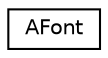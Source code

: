 digraph "Graphical Class Hierarchy"
{
 // LATEX_PDF_SIZE
  edge [fontname="Helvetica",fontsize="10",labelfontname="Helvetica",labelfontsize="10"];
  node [fontname="Helvetica",fontsize="10",shape=record];
  rankdir="LR";
  Node0 [label="AFont",height=0.2,width=0.4,color="black", fillcolor="white", style="filled",URL="$classAFont.html",tooltip=" "];
}
